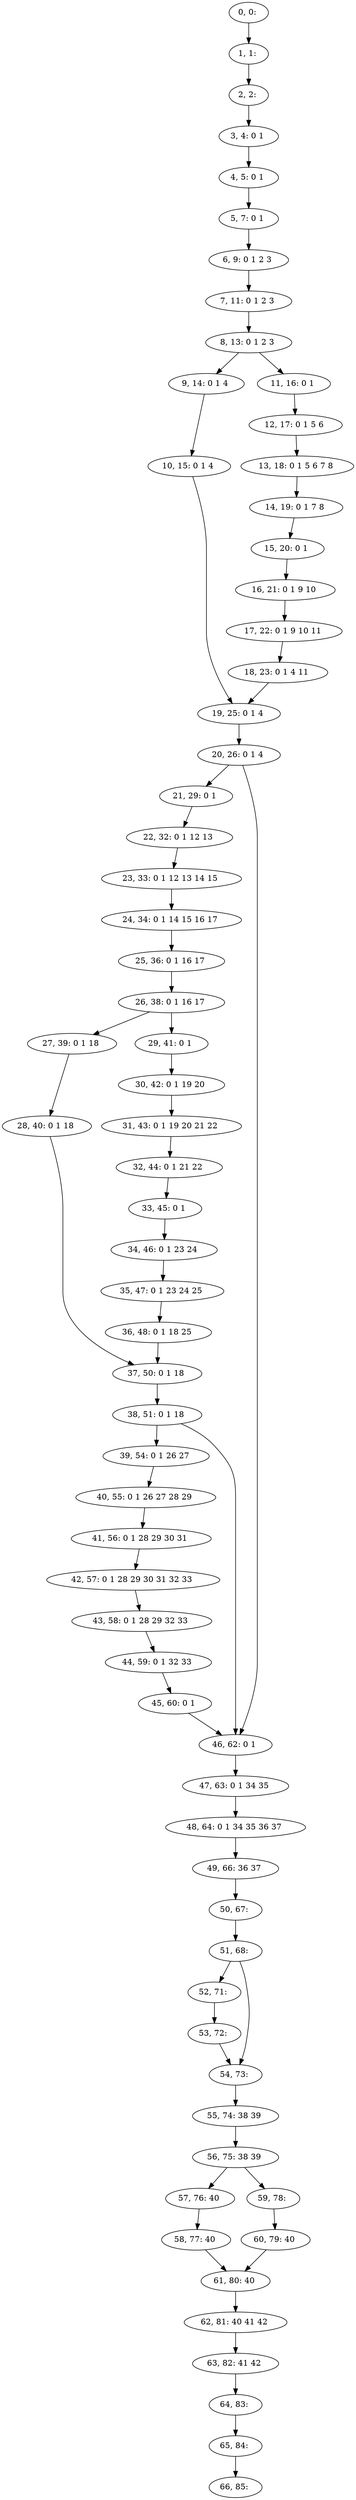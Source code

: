 digraph G {
0[label="0, 0: "];
1[label="1, 1: "];
2[label="2, 2: "];
3[label="3, 4: 0 1 "];
4[label="4, 5: 0 1 "];
5[label="5, 7: 0 1 "];
6[label="6, 9: 0 1 2 3 "];
7[label="7, 11: 0 1 2 3 "];
8[label="8, 13: 0 1 2 3 "];
9[label="9, 14: 0 1 4 "];
10[label="10, 15: 0 1 4 "];
11[label="11, 16: 0 1 "];
12[label="12, 17: 0 1 5 6 "];
13[label="13, 18: 0 1 5 6 7 8 "];
14[label="14, 19: 0 1 7 8 "];
15[label="15, 20: 0 1 "];
16[label="16, 21: 0 1 9 10 "];
17[label="17, 22: 0 1 9 10 11 "];
18[label="18, 23: 0 1 4 11 "];
19[label="19, 25: 0 1 4 "];
20[label="20, 26: 0 1 4 "];
21[label="21, 29: 0 1 "];
22[label="22, 32: 0 1 12 13 "];
23[label="23, 33: 0 1 12 13 14 15 "];
24[label="24, 34: 0 1 14 15 16 17 "];
25[label="25, 36: 0 1 16 17 "];
26[label="26, 38: 0 1 16 17 "];
27[label="27, 39: 0 1 18 "];
28[label="28, 40: 0 1 18 "];
29[label="29, 41: 0 1 "];
30[label="30, 42: 0 1 19 20 "];
31[label="31, 43: 0 1 19 20 21 22 "];
32[label="32, 44: 0 1 21 22 "];
33[label="33, 45: 0 1 "];
34[label="34, 46: 0 1 23 24 "];
35[label="35, 47: 0 1 23 24 25 "];
36[label="36, 48: 0 1 18 25 "];
37[label="37, 50: 0 1 18 "];
38[label="38, 51: 0 1 18 "];
39[label="39, 54: 0 1 26 27 "];
40[label="40, 55: 0 1 26 27 28 29 "];
41[label="41, 56: 0 1 28 29 30 31 "];
42[label="42, 57: 0 1 28 29 30 31 32 33 "];
43[label="43, 58: 0 1 28 29 32 33 "];
44[label="44, 59: 0 1 32 33 "];
45[label="45, 60: 0 1 "];
46[label="46, 62: 0 1 "];
47[label="47, 63: 0 1 34 35 "];
48[label="48, 64: 0 1 34 35 36 37 "];
49[label="49, 66: 36 37 "];
50[label="50, 67: "];
51[label="51, 68: "];
52[label="52, 71: "];
53[label="53, 72: "];
54[label="54, 73: "];
55[label="55, 74: 38 39 "];
56[label="56, 75: 38 39 "];
57[label="57, 76: 40 "];
58[label="58, 77: 40 "];
59[label="59, 78: "];
60[label="60, 79: 40 "];
61[label="61, 80: 40 "];
62[label="62, 81: 40 41 42 "];
63[label="63, 82: 41 42 "];
64[label="64, 83: "];
65[label="65, 84: "];
66[label="66, 85: "];
0->1 ;
1->2 ;
2->3 ;
3->4 ;
4->5 ;
5->6 ;
6->7 ;
7->8 ;
8->9 ;
8->11 ;
9->10 ;
10->19 ;
11->12 ;
12->13 ;
13->14 ;
14->15 ;
15->16 ;
16->17 ;
17->18 ;
18->19 ;
19->20 ;
20->21 ;
20->46 ;
21->22 ;
22->23 ;
23->24 ;
24->25 ;
25->26 ;
26->27 ;
26->29 ;
27->28 ;
28->37 ;
29->30 ;
30->31 ;
31->32 ;
32->33 ;
33->34 ;
34->35 ;
35->36 ;
36->37 ;
37->38 ;
38->39 ;
38->46 ;
39->40 ;
40->41 ;
41->42 ;
42->43 ;
43->44 ;
44->45 ;
45->46 ;
46->47 ;
47->48 ;
48->49 ;
49->50 ;
50->51 ;
51->52 ;
51->54 ;
52->53 ;
53->54 ;
54->55 ;
55->56 ;
56->57 ;
56->59 ;
57->58 ;
58->61 ;
59->60 ;
60->61 ;
61->62 ;
62->63 ;
63->64 ;
64->65 ;
65->66 ;
}
